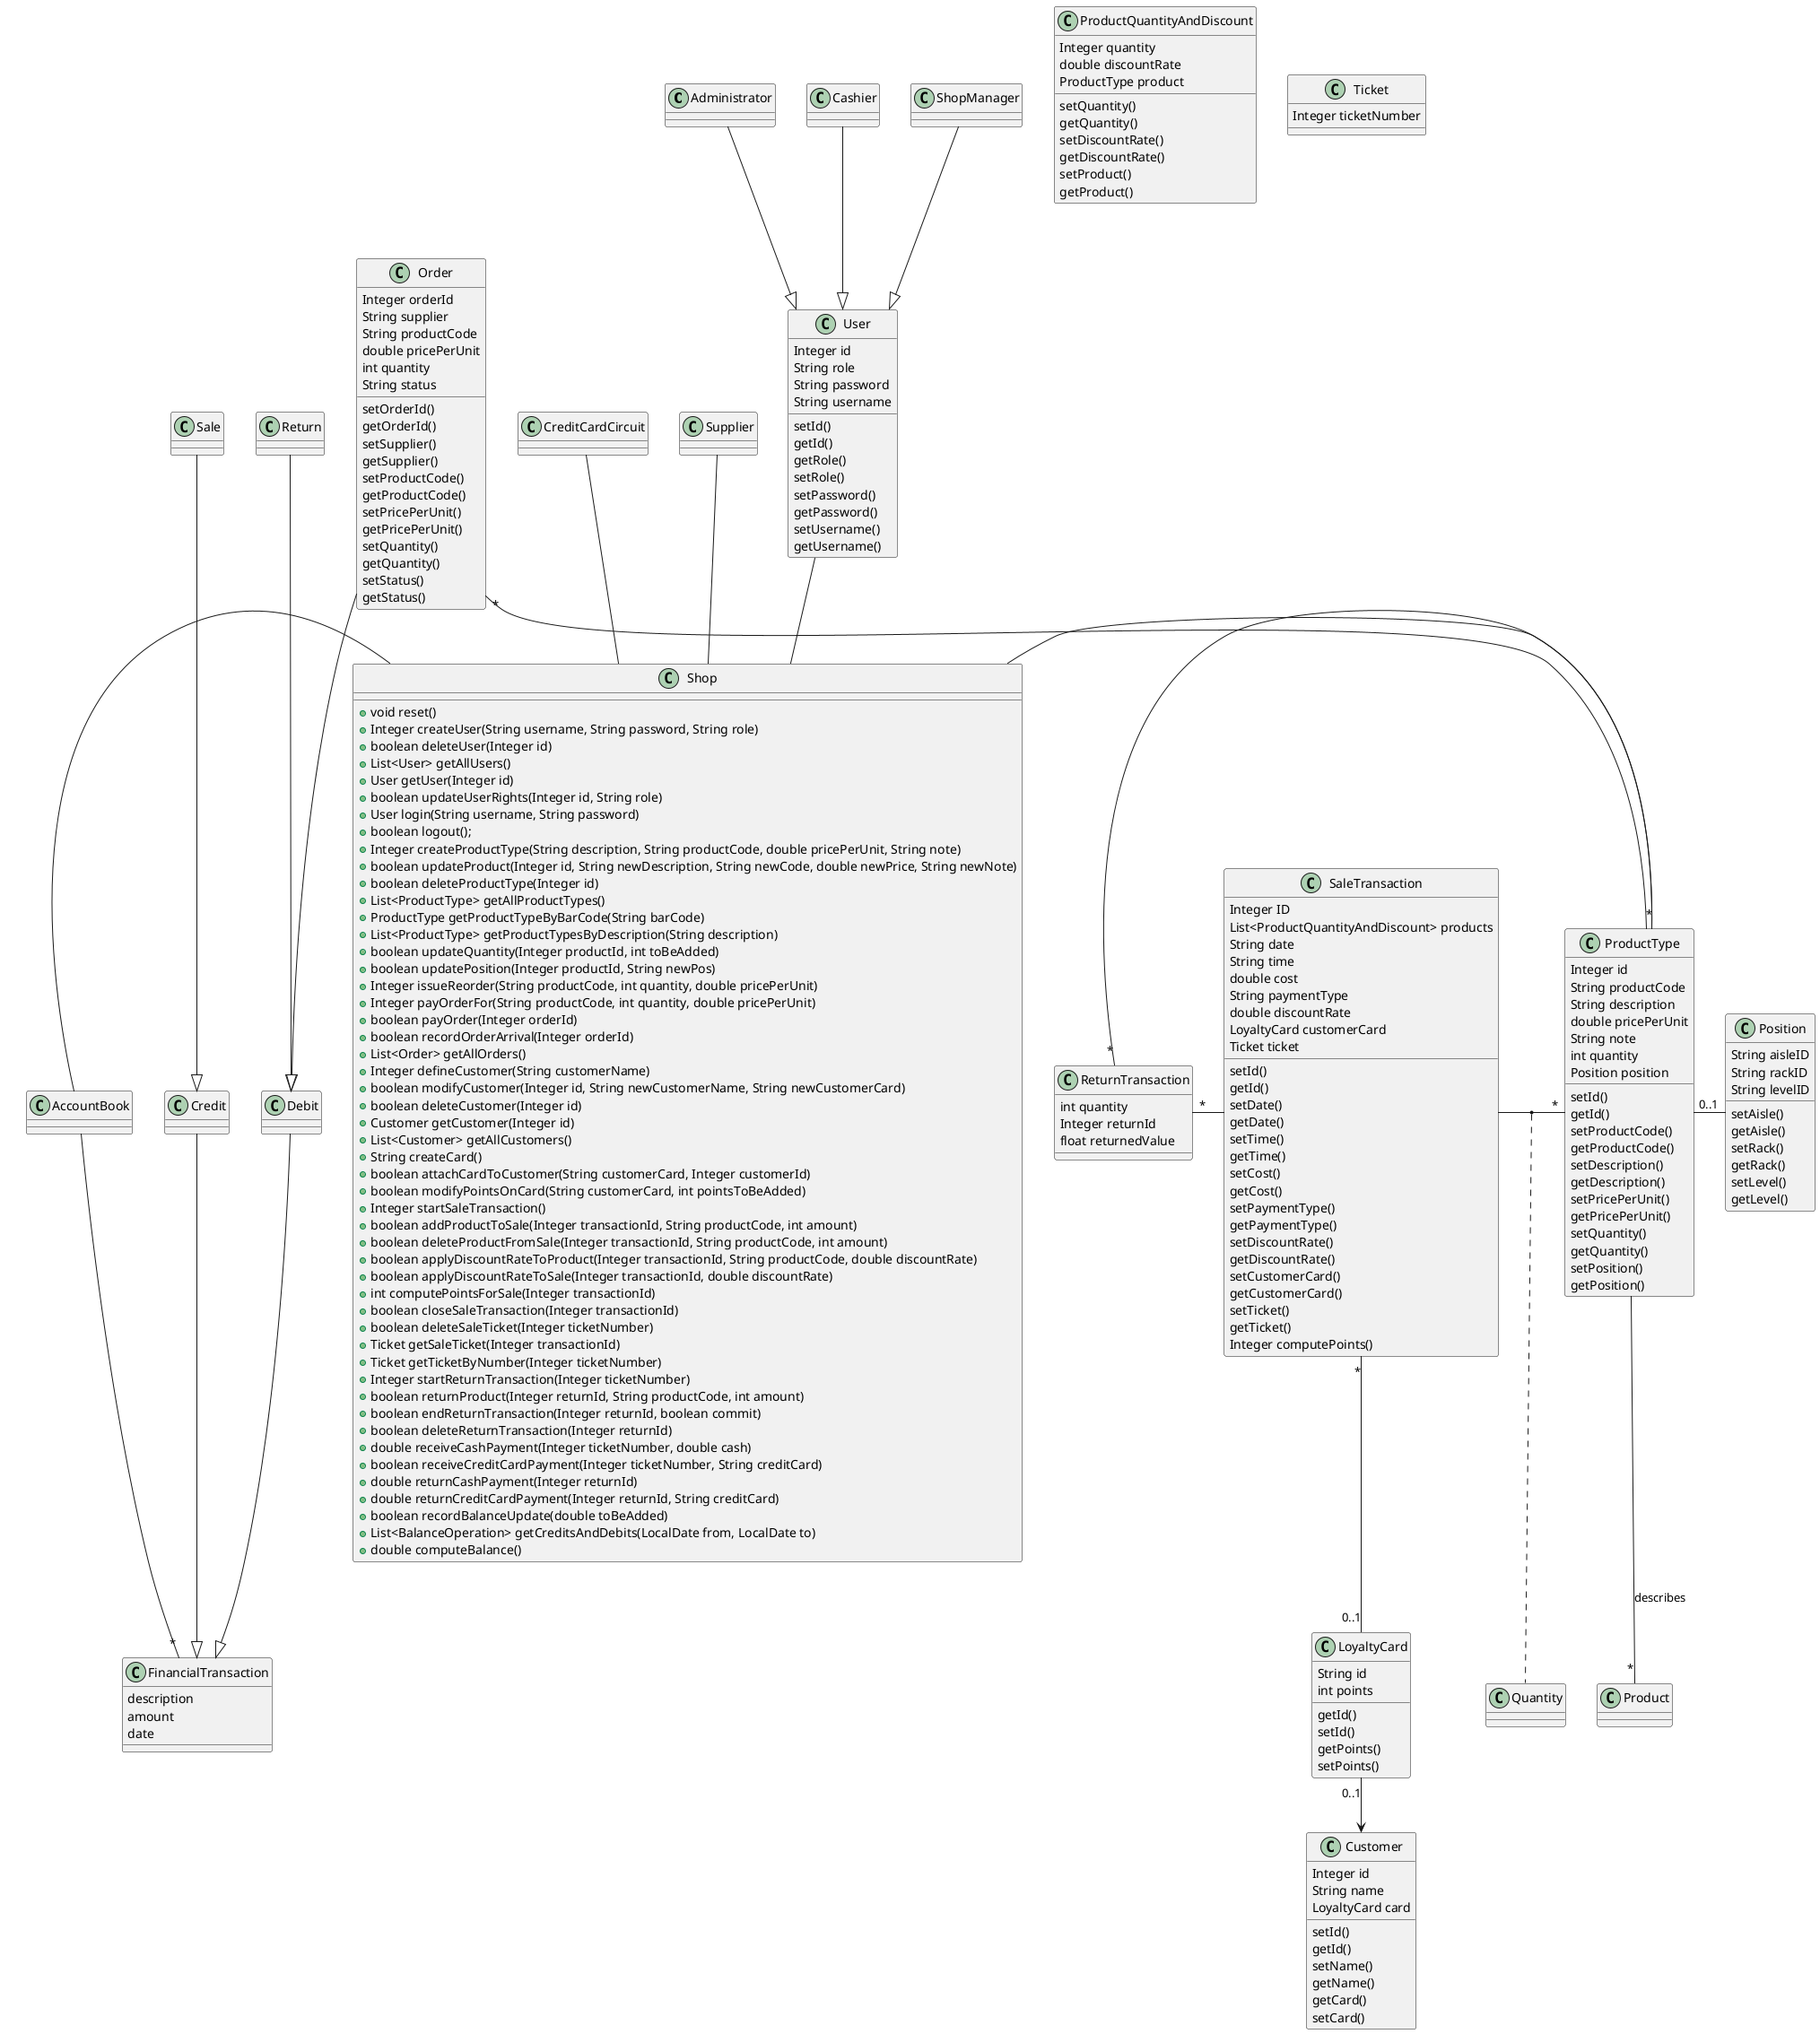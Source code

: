 @startuml
class Administrator {

}
class AccountBook {

}
class Cashier {

}
class CreditCardCircuit {

}
class Credit {

}
class Customer {
    Integer id
    String name
    LoyaltyCard card

    setId()
    getId()
    setName()
    getName()
    getCard()
    setCard()
}
class Debit {

}
class FinancialTransaction {
    description
    amount
    date
}
class LoyaltyCard {
    String id
    int points

    getId()
    setId()
    getPoints()
    setPoints()
    
}

class Order {
    Integer orderId
    String supplier
    String productCode
    double pricePerUnit
    int quantity
    String status

    setOrderId()
    getOrderId()
    setSupplier()
    getSupplier()
    setProductCode()
    getProductCode()
    setPricePerUnit()
    getPricePerUnit()
    setQuantity()
    getQuantity()
    setStatus()
    getStatus()
}

class ProductType{
    Integer id
    String productCode
    String description
    double pricePerUnit
    String note
    int quantity
    Position position

    setId()
    getId()
    setProductCode()
    getProductCode()
    setDescription()
    getDescription()
    setPricePerUnit()
    getPricePerUnit()
    setQuantity()
    getQuantity()
    setPosition()
    getPosition()
}

class Position {
    String aisleID
    String rackID
    String levelID

    setAisle()
    getAisle()
    setRack()
    getRack()
    setLevel()
    getLevel()
}

class Return {

}

class ReturnTransaction {
    int quantity
    Integer returnId
    float returnedValue
}

class ProductQuantityAndDiscount {
    Integer quantity
    double discountRate
    ProductType product
    
    setQuantity()
    getQuantity()
    setDiscountRate()
    getDiscountRate()
    setProduct()
    getProduct()
}

class SaleTransaction {
    Integer ID 
    List<ProductQuantityAndDiscount> products
    String date
    String time
    double cost
    String paymentType
    double discountRate
    LoyaltyCard customerCard
    Ticket ticket

    setId()
    getId()
    setDate()
    getDate()
    setTime()
    getTime()
    setCost()
    getCost()
    setPaymentType()
    getPaymentType()
    setDiscountRate()
    getDiscountRate()
    setCustomerCard()
    getCustomerCard()
    setTicket()
    getTicket()
    Integer computePoints()

}

class Sale {

}

class Shop {
    +void reset()
    +Integer createUser(String username, String password, String role)
    +boolean deleteUser(Integer id)
    +List<User> getAllUsers()
    +User getUser(Integer id)
    +boolean updateUserRights(Integer id, String role)
    +User login(String username, String password)
    +boolean logout();
    +Integer createProductType(String description, String productCode, double pricePerUnit, String note)
    +boolean updateProduct(Integer id, String newDescription, String newCode, double newPrice, String newNote)
    +boolean deleteProductType(Integer id)
    +List<ProductType> getAllProductTypes()
    +ProductType getProductTypeByBarCode(String barCode)
    +List<ProductType> getProductTypesByDescription(String description)
    +boolean updateQuantity(Integer productId, int toBeAdded)
    +boolean updatePosition(Integer productId, String newPos)
    +Integer issueReorder(String productCode, int quantity, double pricePerUnit)
    +Integer payOrderFor(String productCode, int quantity, double pricePerUnit)
    +boolean payOrder(Integer orderId)
    +boolean recordOrderArrival(Integer orderId)
    +List<Order> getAllOrders()
    +Integer defineCustomer(String customerName)
    +boolean modifyCustomer(Integer id, String newCustomerName, String newCustomerCard)
    +boolean deleteCustomer(Integer id)
    +Customer getCustomer(Integer id)
    +List<Customer> getAllCustomers()
    +String createCard()
    +boolean attachCardToCustomer(String customerCard, Integer customerId)
    +boolean modifyPointsOnCard(String customerCard, int pointsToBeAdded)
    +Integer startSaleTransaction()
    +boolean addProductToSale(Integer transactionId, String productCode, int amount)
    +boolean deleteProductFromSale(Integer transactionId, String productCode, int amount)
    +boolean applyDiscountRateToProduct(Integer transactionId, String productCode, double discountRate)
    +boolean applyDiscountRateToSale(Integer transactionId, double discountRate)
    +int computePointsForSale(Integer transactionId)
    +boolean closeSaleTransaction(Integer transactionId)
    +boolean deleteSaleTicket(Integer ticketNumber)
    +Ticket getSaleTicket(Integer transactionId)
    +Ticket getTicketByNumber(Integer ticketNumber)
    +Integer startReturnTransaction(Integer ticketNumber)
    +boolean returnProduct(Integer returnId, String productCode, int amount)
    +boolean endReturnTransaction(Integer returnId, boolean commit)
    +boolean deleteReturnTransaction(Integer returnId)
    +double receiveCashPayment(Integer ticketNumber, double cash)
    +boolean receiveCreditCardPayment(Integer ticketNumber, String creditCard)
    +double returnCashPayment(Integer returnId)
    +double returnCreditCardPayment(Integer returnId, String creditCard)
    +boolean recordBalanceUpdate(double toBeAdded)
    +List<BalanceOperation> getCreditsAndDebits(LocalDate from, LocalDate to)
    +double computeBalance()
}
class ShopManager {

}
class Supplier {

}

class Ticket {
    Integer ticketNumber
}

class User {
    Integer id
    String role
    String password
    String username

    setId()
    getId()
    getRole()
    setRole()
    setPassword()
    getPassword()
    setUsername()
    getUsername()
}

AccountBook - Shop
AccountBook -- "*" FinancialTransaction

Cashier --|> User

Administrator --|> User

ShopManager --|> User

User -- Shop

CreditCardCircuit -- Shop

Supplier -- Shop

Credit --|> FinancialTransaction

Debit --|> FinancialTransaction

Order --|> Debit
Order "*" - ProductType

Sale --|> Credit
Return --|> Debit

Shop - "*" ProductType
SaleTransaction - "*" ProductType
(SaleTransaction, ProductType)  .. Quantity

LoyaltyCard "0..1" --> Customer

SaleTransaction "*" -- "0..1" LoyaltyCard

ProductType - "0..1" Position
ProductType -- "*" Product : describes

ReturnTransaction "*" - SaleTransaction
ReturnTransaction "*" - ProductType
@enduml